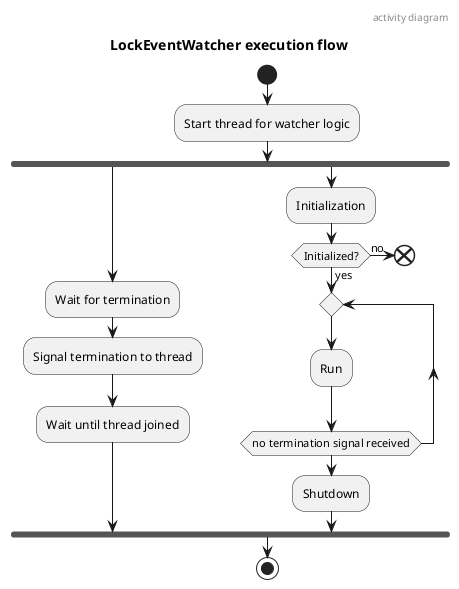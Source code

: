 @startuml

header activity diagram
title LockEventWatcher execution flow

start
:Start thread for watcher logic;
fork
    :Wait for termination;
    :Signal termination to thread;
    :Wait until thread joined;
fork again
    :Initialization;
    if (Initialized?) then (yes)
        repeat
            :Run;
        repeat while (no termination signal received)
        :Shutdown;
    else (no)
        end
    endif
end fork
stop

@enduml